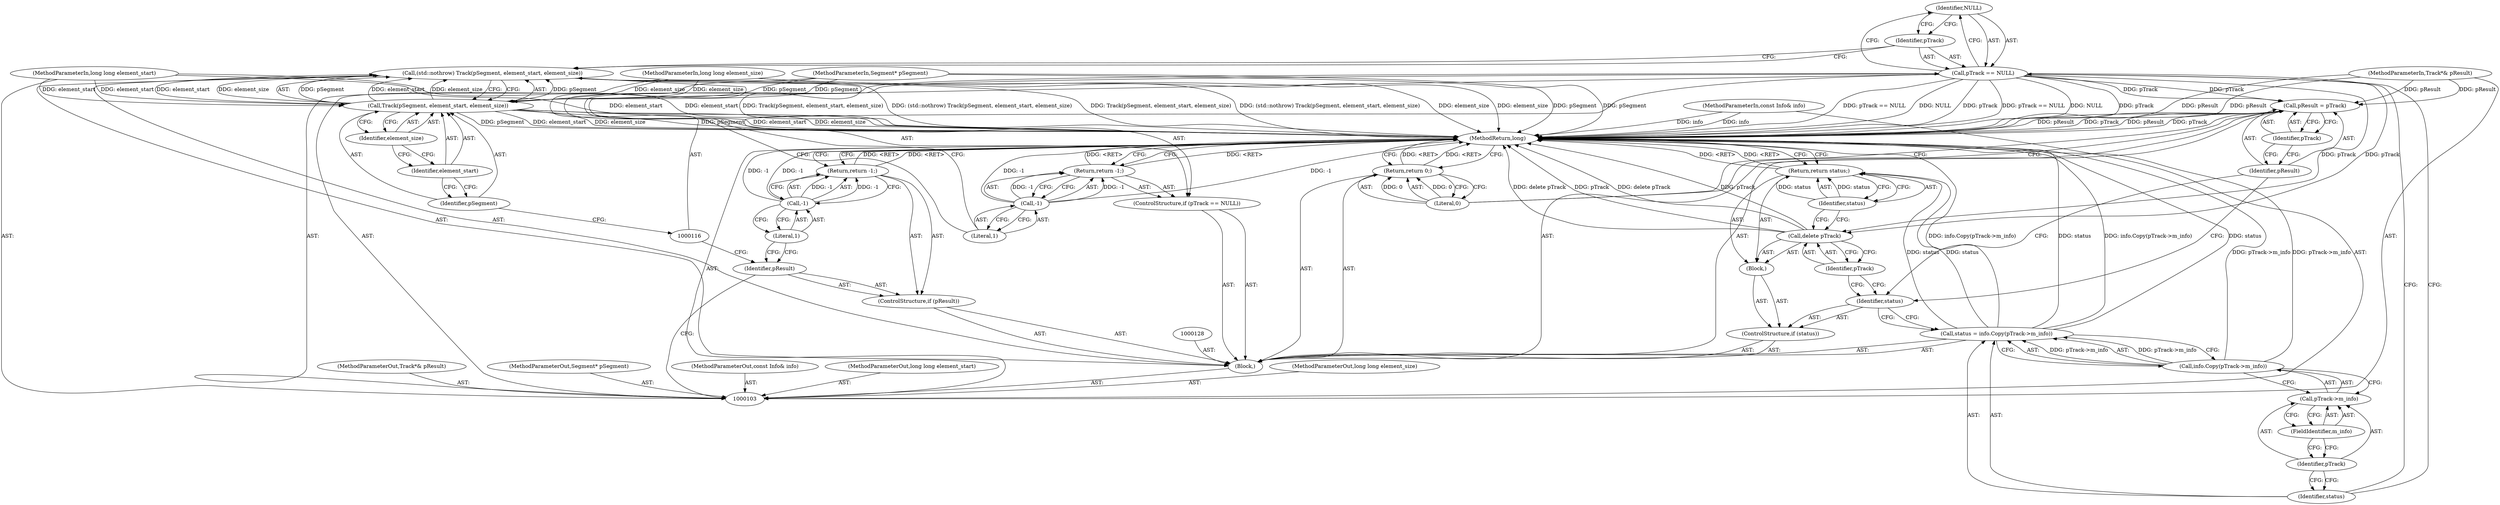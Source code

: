 digraph "0_Android_04839626ed859623901ebd3a5fd483982186b59d_234" {
"1000124" [label="(Identifier,NULL)"];
"1000121" [label="(ControlStructure,if (pTrack == NULL))"];
"1000122" [label="(Call,pTrack == NULL)"];
"1000123" [label="(Identifier,pTrack)"];
"1000126" [label="(Call,-1)"];
"1000127" [label="(Literal,1)"];
"1000125" [label="(Return,return -1;)"];
"1000129" [label="(Call,status = info.Copy(pTrack->m_info))"];
"1000130" [label="(Identifier,status)"];
"1000131" [label="(Call,info.Copy(pTrack->m_info))"];
"1000132" [label="(Call,pTrack->m_info)"];
"1000133" [label="(Identifier,pTrack)"];
"1000134" [label="(FieldIdentifier,m_info)"];
"1000137" [label="(Block,)"];
"1000135" [label="(ControlStructure,if (status))"];
"1000136" [label="(Identifier,status)"];
"1000139" [label="(Identifier,pTrack)"];
"1000138" [label="(Call,delete pTrack)"];
"1000141" [label="(Identifier,status)"];
"1000140" [label="(Return,return status;)"];
"1000147" [label="(MethodReturn,long)"];
"1000104" [label="(MethodParameterIn,Segment* pSegment)"];
"1000196" [label="(MethodParameterOut,Segment* pSegment)"];
"1000105" [label="(MethodParameterIn,const Info& info)"];
"1000197" [label="(MethodParameterOut,const Info& info)"];
"1000106" [label="(MethodParameterIn,long long element_start)"];
"1000198" [label="(MethodParameterOut,long long element_start)"];
"1000144" [label="(Identifier,pTrack)"];
"1000142" [label="(Call,pResult = pTrack)"];
"1000143" [label="(Identifier,pResult)"];
"1000145" [label="(Return,return 0;)"];
"1000146" [label="(Literal,0)"];
"1000107" [label="(MethodParameterIn,long long element_size)"];
"1000199" [label="(MethodParameterOut,long long element_size)"];
"1000108" [label="(MethodParameterIn,Track*& pResult)"];
"1000200" [label="(MethodParameterOut,Track*& pResult)"];
"1000109" [label="(Block,)"];
"1000110" [label="(ControlStructure,if (pResult))"];
"1000111" [label="(Identifier,pResult)"];
"1000113" [label="(Call,-1)"];
"1000114" [label="(Literal,1)"];
"1000112" [label="(Return,return -1;)"];
"1000115" [label="(Call,(std::nothrow) Track(pSegment, element_start, element_size))"];
"1000117" [label="(Call,Track(pSegment, element_start, element_size))"];
"1000118" [label="(Identifier,pSegment)"];
"1000119" [label="(Identifier,element_start)"];
"1000120" [label="(Identifier,element_size)"];
"1000124" -> "1000122"  [label="AST: "];
"1000124" -> "1000123"  [label="CFG: "];
"1000122" -> "1000124"  [label="CFG: "];
"1000121" -> "1000109"  [label="AST: "];
"1000122" -> "1000121"  [label="AST: "];
"1000125" -> "1000121"  [label="AST: "];
"1000122" -> "1000121"  [label="AST: "];
"1000122" -> "1000124"  [label="CFG: "];
"1000123" -> "1000122"  [label="AST: "];
"1000124" -> "1000122"  [label="AST: "];
"1000127" -> "1000122"  [label="CFG: "];
"1000130" -> "1000122"  [label="CFG: "];
"1000122" -> "1000147"  [label="DDG: pTrack"];
"1000122" -> "1000147"  [label="DDG: pTrack == NULL"];
"1000122" -> "1000147"  [label="DDG: NULL"];
"1000122" -> "1000138"  [label="DDG: pTrack"];
"1000122" -> "1000142"  [label="DDG: pTrack"];
"1000123" -> "1000122"  [label="AST: "];
"1000123" -> "1000115"  [label="CFG: "];
"1000124" -> "1000123"  [label="CFG: "];
"1000126" -> "1000125"  [label="AST: "];
"1000126" -> "1000127"  [label="CFG: "];
"1000127" -> "1000126"  [label="AST: "];
"1000125" -> "1000126"  [label="CFG: "];
"1000126" -> "1000147"  [label="DDG: -1"];
"1000126" -> "1000125"  [label="DDG: -1"];
"1000127" -> "1000126"  [label="AST: "];
"1000127" -> "1000122"  [label="CFG: "];
"1000126" -> "1000127"  [label="CFG: "];
"1000125" -> "1000121"  [label="AST: "];
"1000125" -> "1000126"  [label="CFG: "];
"1000126" -> "1000125"  [label="AST: "];
"1000147" -> "1000125"  [label="CFG: "];
"1000125" -> "1000147"  [label="DDG: <RET>"];
"1000126" -> "1000125"  [label="DDG: -1"];
"1000129" -> "1000109"  [label="AST: "];
"1000129" -> "1000131"  [label="CFG: "];
"1000130" -> "1000129"  [label="AST: "];
"1000131" -> "1000129"  [label="AST: "];
"1000136" -> "1000129"  [label="CFG: "];
"1000129" -> "1000147"  [label="DDG: status"];
"1000129" -> "1000147"  [label="DDG: info.Copy(pTrack->m_info)"];
"1000131" -> "1000129"  [label="DDG: pTrack->m_info"];
"1000129" -> "1000140"  [label="DDG: status"];
"1000130" -> "1000129"  [label="AST: "];
"1000130" -> "1000122"  [label="CFG: "];
"1000133" -> "1000130"  [label="CFG: "];
"1000131" -> "1000129"  [label="AST: "];
"1000131" -> "1000132"  [label="CFG: "];
"1000132" -> "1000131"  [label="AST: "];
"1000129" -> "1000131"  [label="CFG: "];
"1000131" -> "1000147"  [label="DDG: pTrack->m_info"];
"1000131" -> "1000129"  [label="DDG: pTrack->m_info"];
"1000132" -> "1000131"  [label="AST: "];
"1000132" -> "1000134"  [label="CFG: "];
"1000133" -> "1000132"  [label="AST: "];
"1000134" -> "1000132"  [label="AST: "];
"1000131" -> "1000132"  [label="CFG: "];
"1000133" -> "1000132"  [label="AST: "];
"1000133" -> "1000130"  [label="CFG: "];
"1000134" -> "1000133"  [label="CFG: "];
"1000134" -> "1000132"  [label="AST: "];
"1000134" -> "1000133"  [label="CFG: "];
"1000132" -> "1000134"  [label="CFG: "];
"1000137" -> "1000135"  [label="AST: "];
"1000138" -> "1000137"  [label="AST: "];
"1000140" -> "1000137"  [label="AST: "];
"1000135" -> "1000109"  [label="AST: "];
"1000136" -> "1000135"  [label="AST: "];
"1000137" -> "1000135"  [label="AST: "];
"1000136" -> "1000135"  [label="AST: "];
"1000136" -> "1000129"  [label="CFG: "];
"1000139" -> "1000136"  [label="CFG: "];
"1000143" -> "1000136"  [label="CFG: "];
"1000139" -> "1000138"  [label="AST: "];
"1000139" -> "1000136"  [label="CFG: "];
"1000138" -> "1000139"  [label="CFG: "];
"1000138" -> "1000137"  [label="AST: "];
"1000138" -> "1000139"  [label="CFG: "];
"1000139" -> "1000138"  [label="AST: "];
"1000141" -> "1000138"  [label="CFG: "];
"1000138" -> "1000147"  [label="DDG: delete pTrack"];
"1000138" -> "1000147"  [label="DDG: pTrack"];
"1000122" -> "1000138"  [label="DDG: pTrack"];
"1000141" -> "1000140"  [label="AST: "];
"1000141" -> "1000138"  [label="CFG: "];
"1000140" -> "1000141"  [label="CFG: "];
"1000141" -> "1000140"  [label="DDG: status"];
"1000140" -> "1000137"  [label="AST: "];
"1000140" -> "1000141"  [label="CFG: "];
"1000141" -> "1000140"  [label="AST: "];
"1000147" -> "1000140"  [label="CFG: "];
"1000140" -> "1000147"  [label="DDG: <RET>"];
"1000141" -> "1000140"  [label="DDG: status"];
"1000129" -> "1000140"  [label="DDG: status"];
"1000147" -> "1000103"  [label="AST: "];
"1000147" -> "1000112"  [label="CFG: "];
"1000147" -> "1000125"  [label="CFG: "];
"1000147" -> "1000140"  [label="CFG: "];
"1000147" -> "1000145"  [label="CFG: "];
"1000145" -> "1000147"  [label="DDG: <RET>"];
"1000115" -> "1000147"  [label="DDG: Track(pSegment, element_start, element_size)"];
"1000115" -> "1000147"  [label="DDG: (std::nothrow) Track(pSegment, element_start, element_size)"];
"1000108" -> "1000147"  [label="DDG: pResult"];
"1000107" -> "1000147"  [label="DDG: element_size"];
"1000104" -> "1000147"  [label="DDG: pSegment"];
"1000105" -> "1000147"  [label="DDG: info"];
"1000117" -> "1000147"  [label="DDG: pSegment"];
"1000117" -> "1000147"  [label="DDG: element_start"];
"1000117" -> "1000147"  [label="DDG: element_size"];
"1000138" -> "1000147"  [label="DDG: delete pTrack"];
"1000138" -> "1000147"  [label="DDG: pTrack"];
"1000106" -> "1000147"  [label="DDG: element_start"];
"1000129" -> "1000147"  [label="DDG: status"];
"1000129" -> "1000147"  [label="DDG: info.Copy(pTrack->m_info)"];
"1000126" -> "1000147"  [label="DDG: -1"];
"1000122" -> "1000147"  [label="DDG: pTrack"];
"1000122" -> "1000147"  [label="DDG: pTrack == NULL"];
"1000122" -> "1000147"  [label="DDG: NULL"];
"1000131" -> "1000147"  [label="DDG: pTrack->m_info"];
"1000142" -> "1000147"  [label="DDG: pTrack"];
"1000142" -> "1000147"  [label="DDG: pResult"];
"1000113" -> "1000147"  [label="DDG: -1"];
"1000125" -> "1000147"  [label="DDG: <RET>"];
"1000112" -> "1000147"  [label="DDG: <RET>"];
"1000140" -> "1000147"  [label="DDG: <RET>"];
"1000104" -> "1000103"  [label="AST: "];
"1000104" -> "1000147"  [label="DDG: pSegment"];
"1000104" -> "1000117"  [label="DDG: pSegment"];
"1000196" -> "1000103"  [label="AST: "];
"1000105" -> "1000103"  [label="AST: "];
"1000105" -> "1000147"  [label="DDG: info"];
"1000197" -> "1000103"  [label="AST: "];
"1000106" -> "1000103"  [label="AST: "];
"1000106" -> "1000147"  [label="DDG: element_start"];
"1000106" -> "1000117"  [label="DDG: element_start"];
"1000198" -> "1000103"  [label="AST: "];
"1000144" -> "1000142"  [label="AST: "];
"1000144" -> "1000143"  [label="CFG: "];
"1000142" -> "1000144"  [label="CFG: "];
"1000142" -> "1000109"  [label="AST: "];
"1000142" -> "1000144"  [label="CFG: "];
"1000143" -> "1000142"  [label="AST: "];
"1000144" -> "1000142"  [label="AST: "];
"1000146" -> "1000142"  [label="CFG: "];
"1000142" -> "1000147"  [label="DDG: pTrack"];
"1000142" -> "1000147"  [label="DDG: pResult"];
"1000122" -> "1000142"  [label="DDG: pTrack"];
"1000108" -> "1000142"  [label="DDG: pResult"];
"1000143" -> "1000142"  [label="AST: "];
"1000143" -> "1000136"  [label="CFG: "];
"1000144" -> "1000143"  [label="CFG: "];
"1000145" -> "1000109"  [label="AST: "];
"1000145" -> "1000146"  [label="CFG: "];
"1000146" -> "1000145"  [label="AST: "];
"1000147" -> "1000145"  [label="CFG: "];
"1000145" -> "1000147"  [label="DDG: <RET>"];
"1000146" -> "1000145"  [label="DDG: 0"];
"1000146" -> "1000145"  [label="AST: "];
"1000146" -> "1000142"  [label="CFG: "];
"1000145" -> "1000146"  [label="CFG: "];
"1000146" -> "1000145"  [label="DDG: 0"];
"1000107" -> "1000103"  [label="AST: "];
"1000107" -> "1000147"  [label="DDG: element_size"];
"1000107" -> "1000117"  [label="DDG: element_size"];
"1000199" -> "1000103"  [label="AST: "];
"1000108" -> "1000103"  [label="AST: "];
"1000108" -> "1000147"  [label="DDG: pResult"];
"1000108" -> "1000142"  [label="DDG: pResult"];
"1000200" -> "1000103"  [label="AST: "];
"1000109" -> "1000103"  [label="AST: "];
"1000110" -> "1000109"  [label="AST: "];
"1000115" -> "1000109"  [label="AST: "];
"1000121" -> "1000109"  [label="AST: "];
"1000128" -> "1000109"  [label="AST: "];
"1000129" -> "1000109"  [label="AST: "];
"1000135" -> "1000109"  [label="AST: "];
"1000142" -> "1000109"  [label="AST: "];
"1000145" -> "1000109"  [label="AST: "];
"1000110" -> "1000109"  [label="AST: "];
"1000111" -> "1000110"  [label="AST: "];
"1000112" -> "1000110"  [label="AST: "];
"1000111" -> "1000110"  [label="AST: "];
"1000111" -> "1000103"  [label="CFG: "];
"1000114" -> "1000111"  [label="CFG: "];
"1000116" -> "1000111"  [label="CFG: "];
"1000113" -> "1000112"  [label="AST: "];
"1000113" -> "1000114"  [label="CFG: "];
"1000114" -> "1000113"  [label="AST: "];
"1000112" -> "1000113"  [label="CFG: "];
"1000113" -> "1000147"  [label="DDG: -1"];
"1000113" -> "1000112"  [label="DDG: -1"];
"1000114" -> "1000113"  [label="AST: "];
"1000114" -> "1000111"  [label="CFG: "];
"1000113" -> "1000114"  [label="CFG: "];
"1000112" -> "1000110"  [label="AST: "];
"1000112" -> "1000113"  [label="CFG: "];
"1000113" -> "1000112"  [label="AST: "];
"1000147" -> "1000112"  [label="CFG: "];
"1000112" -> "1000147"  [label="DDG: <RET>"];
"1000113" -> "1000112"  [label="DDG: -1"];
"1000115" -> "1000109"  [label="AST: "];
"1000115" -> "1000117"  [label="CFG: "];
"1000116" -> "1000115"  [label="AST: "];
"1000117" -> "1000115"  [label="AST: "];
"1000123" -> "1000115"  [label="CFG: "];
"1000115" -> "1000147"  [label="DDG: Track(pSegment, element_start, element_size)"];
"1000115" -> "1000147"  [label="DDG: (std::nothrow) Track(pSegment, element_start, element_size)"];
"1000117" -> "1000115"  [label="DDG: pSegment"];
"1000117" -> "1000115"  [label="DDG: element_start"];
"1000117" -> "1000115"  [label="DDG: element_size"];
"1000117" -> "1000115"  [label="AST: "];
"1000117" -> "1000120"  [label="CFG: "];
"1000118" -> "1000117"  [label="AST: "];
"1000119" -> "1000117"  [label="AST: "];
"1000120" -> "1000117"  [label="AST: "];
"1000115" -> "1000117"  [label="CFG: "];
"1000117" -> "1000147"  [label="DDG: pSegment"];
"1000117" -> "1000147"  [label="DDG: element_start"];
"1000117" -> "1000147"  [label="DDG: element_size"];
"1000117" -> "1000115"  [label="DDG: pSegment"];
"1000117" -> "1000115"  [label="DDG: element_start"];
"1000117" -> "1000115"  [label="DDG: element_size"];
"1000104" -> "1000117"  [label="DDG: pSegment"];
"1000106" -> "1000117"  [label="DDG: element_start"];
"1000107" -> "1000117"  [label="DDG: element_size"];
"1000118" -> "1000117"  [label="AST: "];
"1000118" -> "1000116"  [label="CFG: "];
"1000119" -> "1000118"  [label="CFG: "];
"1000119" -> "1000117"  [label="AST: "];
"1000119" -> "1000118"  [label="CFG: "];
"1000120" -> "1000119"  [label="CFG: "];
"1000120" -> "1000117"  [label="AST: "];
"1000120" -> "1000119"  [label="CFG: "];
"1000117" -> "1000120"  [label="CFG: "];
}
